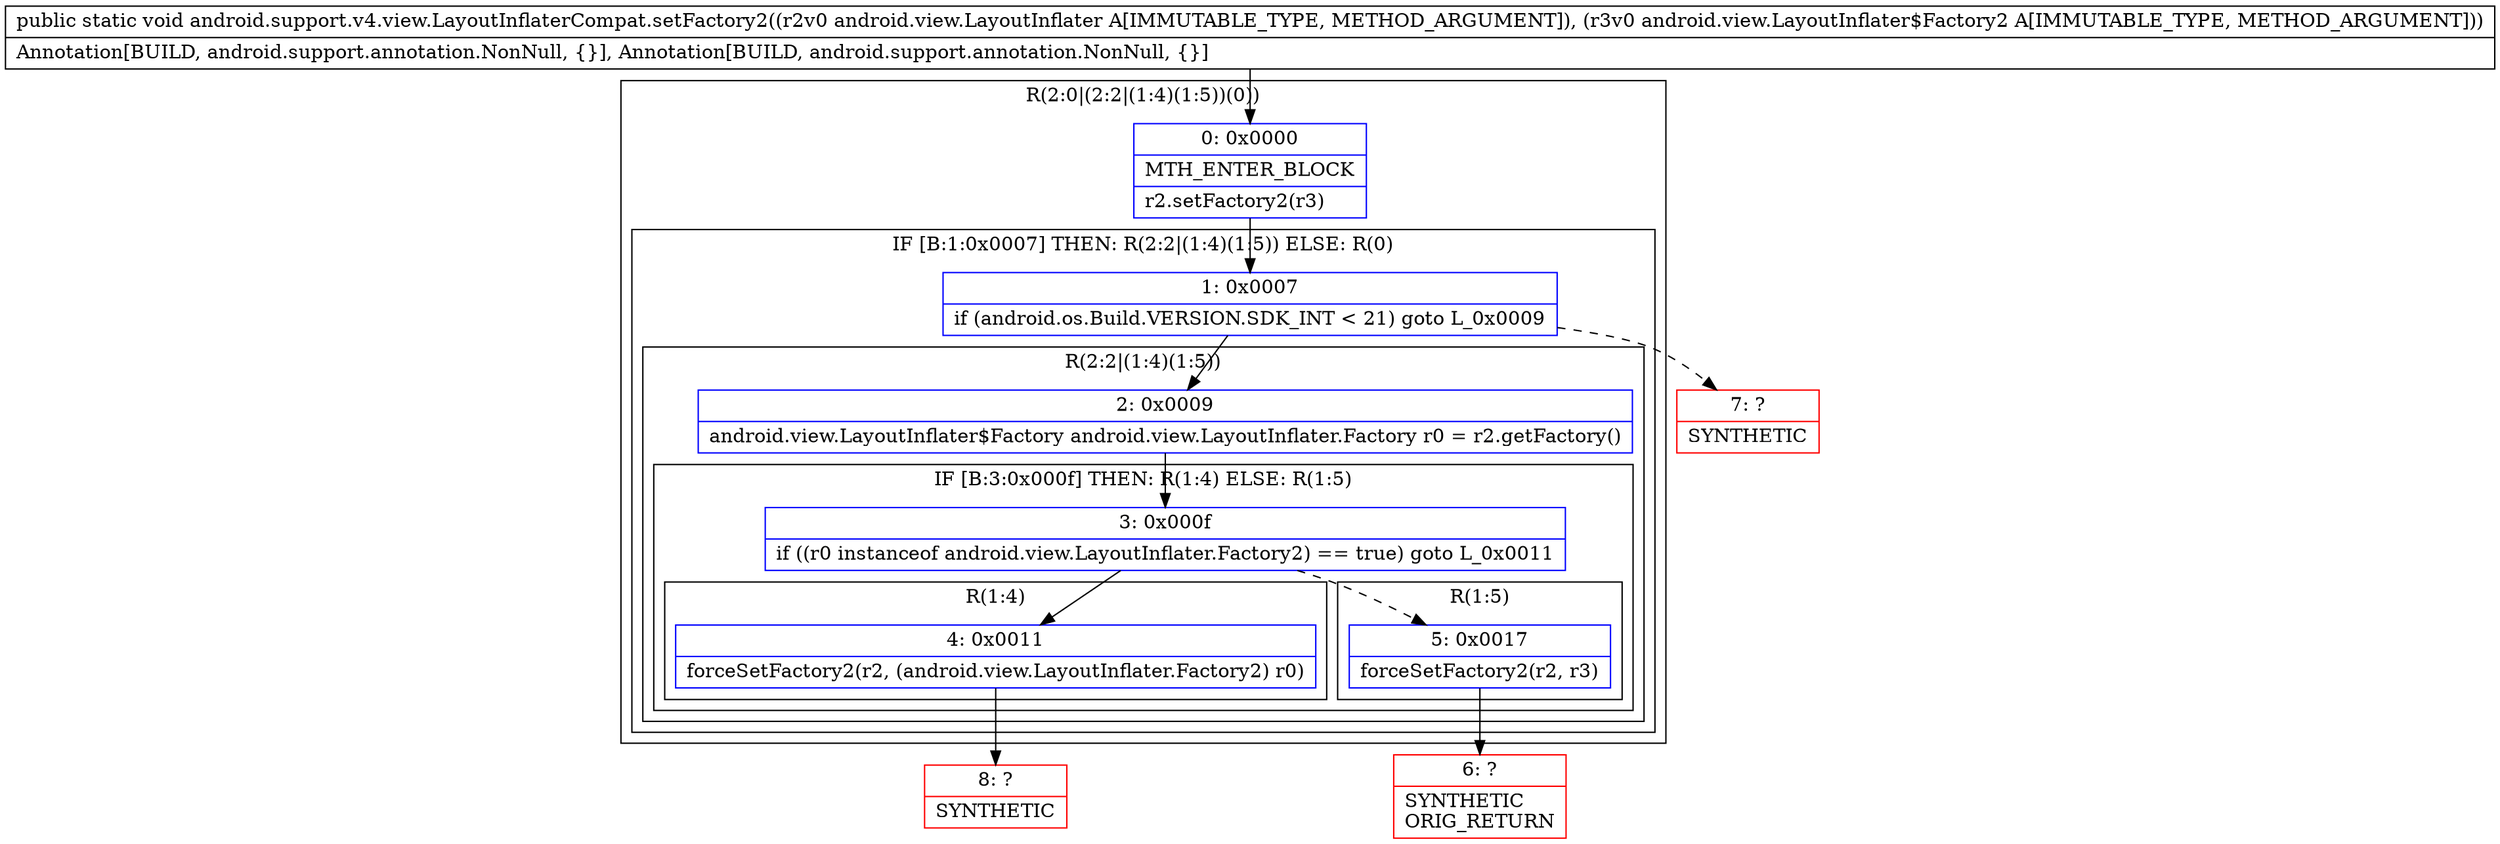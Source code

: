 digraph "CFG forandroid.support.v4.view.LayoutInflaterCompat.setFactory2(Landroid\/view\/LayoutInflater;Landroid\/view\/LayoutInflater$Factory2;)V" {
subgraph cluster_Region_1128538522 {
label = "R(2:0|(2:2|(1:4)(1:5))(0))";
node [shape=record,color=blue];
Node_0 [shape=record,label="{0\:\ 0x0000|MTH_ENTER_BLOCK\l|r2.setFactory2(r3)\l}"];
subgraph cluster_IfRegion_1890960513 {
label = "IF [B:1:0x0007] THEN: R(2:2|(1:4)(1:5)) ELSE: R(0)";
node [shape=record,color=blue];
Node_1 [shape=record,label="{1\:\ 0x0007|if (android.os.Build.VERSION.SDK_INT \< 21) goto L_0x0009\l}"];
subgraph cluster_Region_1763137958 {
label = "R(2:2|(1:4)(1:5))";
node [shape=record,color=blue];
Node_2 [shape=record,label="{2\:\ 0x0009|android.view.LayoutInflater$Factory android.view.LayoutInflater.Factory r0 = r2.getFactory()\l}"];
subgraph cluster_IfRegion_1017951612 {
label = "IF [B:3:0x000f] THEN: R(1:4) ELSE: R(1:5)";
node [shape=record,color=blue];
Node_3 [shape=record,label="{3\:\ 0x000f|if ((r0 instanceof android.view.LayoutInflater.Factory2) == true) goto L_0x0011\l}"];
subgraph cluster_Region_67087304 {
label = "R(1:4)";
node [shape=record,color=blue];
Node_4 [shape=record,label="{4\:\ 0x0011|forceSetFactory2(r2, (android.view.LayoutInflater.Factory2) r0)\l}"];
}
subgraph cluster_Region_159901758 {
label = "R(1:5)";
node [shape=record,color=blue];
Node_5 [shape=record,label="{5\:\ 0x0017|forceSetFactory2(r2, r3)\l}"];
}
}
}
subgraph cluster_Region_1607183182 {
label = "R(0)";
node [shape=record,color=blue];
}
}
}
Node_6 [shape=record,color=red,label="{6\:\ ?|SYNTHETIC\lORIG_RETURN\l}"];
Node_7 [shape=record,color=red,label="{7\:\ ?|SYNTHETIC\l}"];
Node_8 [shape=record,color=red,label="{8\:\ ?|SYNTHETIC\l}"];
MethodNode[shape=record,label="{public static void android.support.v4.view.LayoutInflaterCompat.setFactory2((r2v0 android.view.LayoutInflater A[IMMUTABLE_TYPE, METHOD_ARGUMENT]), (r3v0 android.view.LayoutInflater$Factory2 A[IMMUTABLE_TYPE, METHOD_ARGUMENT]))  | Annotation[BUILD, android.support.annotation.NonNull, \{\}], Annotation[BUILD, android.support.annotation.NonNull, \{\}]\l}"];
MethodNode -> Node_0;
Node_0 -> Node_1;
Node_1 -> Node_2;
Node_1 -> Node_7[style=dashed];
Node_2 -> Node_3;
Node_3 -> Node_4;
Node_3 -> Node_5[style=dashed];
Node_4 -> Node_8;
Node_5 -> Node_6;
}

